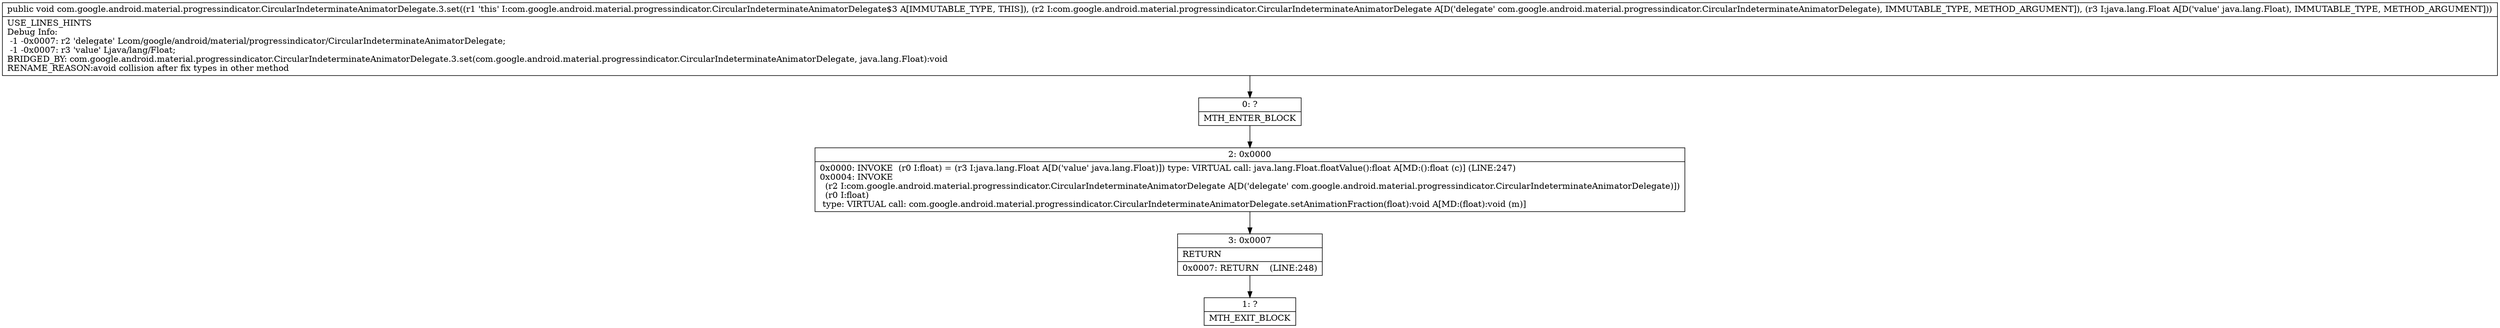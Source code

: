 digraph "CFG forcom.google.android.material.progressindicator.CircularIndeterminateAnimatorDelegate.3.set(Lcom\/google\/android\/material\/progressindicator\/CircularIndeterminateAnimatorDelegate;Ljava\/lang\/Float;)V" {
Node_0 [shape=record,label="{0\:\ ?|MTH_ENTER_BLOCK\l}"];
Node_2 [shape=record,label="{2\:\ 0x0000|0x0000: INVOKE  (r0 I:float) = (r3 I:java.lang.Float A[D('value' java.lang.Float)]) type: VIRTUAL call: java.lang.Float.floatValue():float A[MD:():float (c)] (LINE:247)\l0x0004: INVOKE  \l  (r2 I:com.google.android.material.progressindicator.CircularIndeterminateAnimatorDelegate A[D('delegate' com.google.android.material.progressindicator.CircularIndeterminateAnimatorDelegate)])\l  (r0 I:float)\l type: VIRTUAL call: com.google.android.material.progressindicator.CircularIndeterminateAnimatorDelegate.setAnimationFraction(float):void A[MD:(float):void (m)]\l}"];
Node_3 [shape=record,label="{3\:\ 0x0007|RETURN\l|0x0007: RETURN    (LINE:248)\l}"];
Node_1 [shape=record,label="{1\:\ ?|MTH_EXIT_BLOCK\l}"];
MethodNode[shape=record,label="{public void com.google.android.material.progressindicator.CircularIndeterminateAnimatorDelegate.3.set((r1 'this' I:com.google.android.material.progressindicator.CircularIndeterminateAnimatorDelegate$3 A[IMMUTABLE_TYPE, THIS]), (r2 I:com.google.android.material.progressindicator.CircularIndeterminateAnimatorDelegate A[D('delegate' com.google.android.material.progressindicator.CircularIndeterminateAnimatorDelegate), IMMUTABLE_TYPE, METHOD_ARGUMENT]), (r3 I:java.lang.Float A[D('value' java.lang.Float), IMMUTABLE_TYPE, METHOD_ARGUMENT]))  | USE_LINES_HINTS\lDebug Info:\l  \-1 \-0x0007: r2 'delegate' Lcom\/google\/android\/material\/progressindicator\/CircularIndeterminateAnimatorDelegate;\l  \-1 \-0x0007: r3 'value' Ljava\/lang\/Float;\lBRIDGED_BY: com.google.android.material.progressindicator.CircularIndeterminateAnimatorDelegate.3.set(com.google.android.material.progressindicator.CircularIndeterminateAnimatorDelegate, java.lang.Float):void\lRENAME_REASON:avoid collision after fix types in other method\l}"];
MethodNode -> Node_0;Node_0 -> Node_2;
Node_2 -> Node_3;
Node_3 -> Node_1;
}

